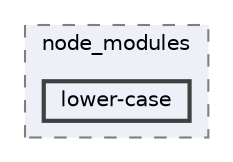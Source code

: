 digraph "pkiclassroomrescheduler/src/main/frontend/node_modules/lower-case"
{
 // LATEX_PDF_SIZE
  bgcolor="transparent";
  edge [fontname=Helvetica,fontsize=10,labelfontname=Helvetica,labelfontsize=10];
  node [fontname=Helvetica,fontsize=10,shape=box,height=0.2,width=0.4];
  compound=true
  subgraph clusterdir_72953eda66ccb3a2722c28e1c3e6c23b {
    graph [ bgcolor="#edf0f7", pencolor="grey50", label="node_modules", fontname=Helvetica,fontsize=10 style="filled,dashed", URL="dir_72953eda66ccb3a2722c28e1c3e6c23b.html",tooltip=""]
  dir_170ff8d6b36ca0d38d441734fac77d5d [label="lower-case", fillcolor="#edf0f7", color="grey25", style="filled,bold", URL="dir_170ff8d6b36ca0d38d441734fac77d5d.html",tooltip=""];
  }
}
